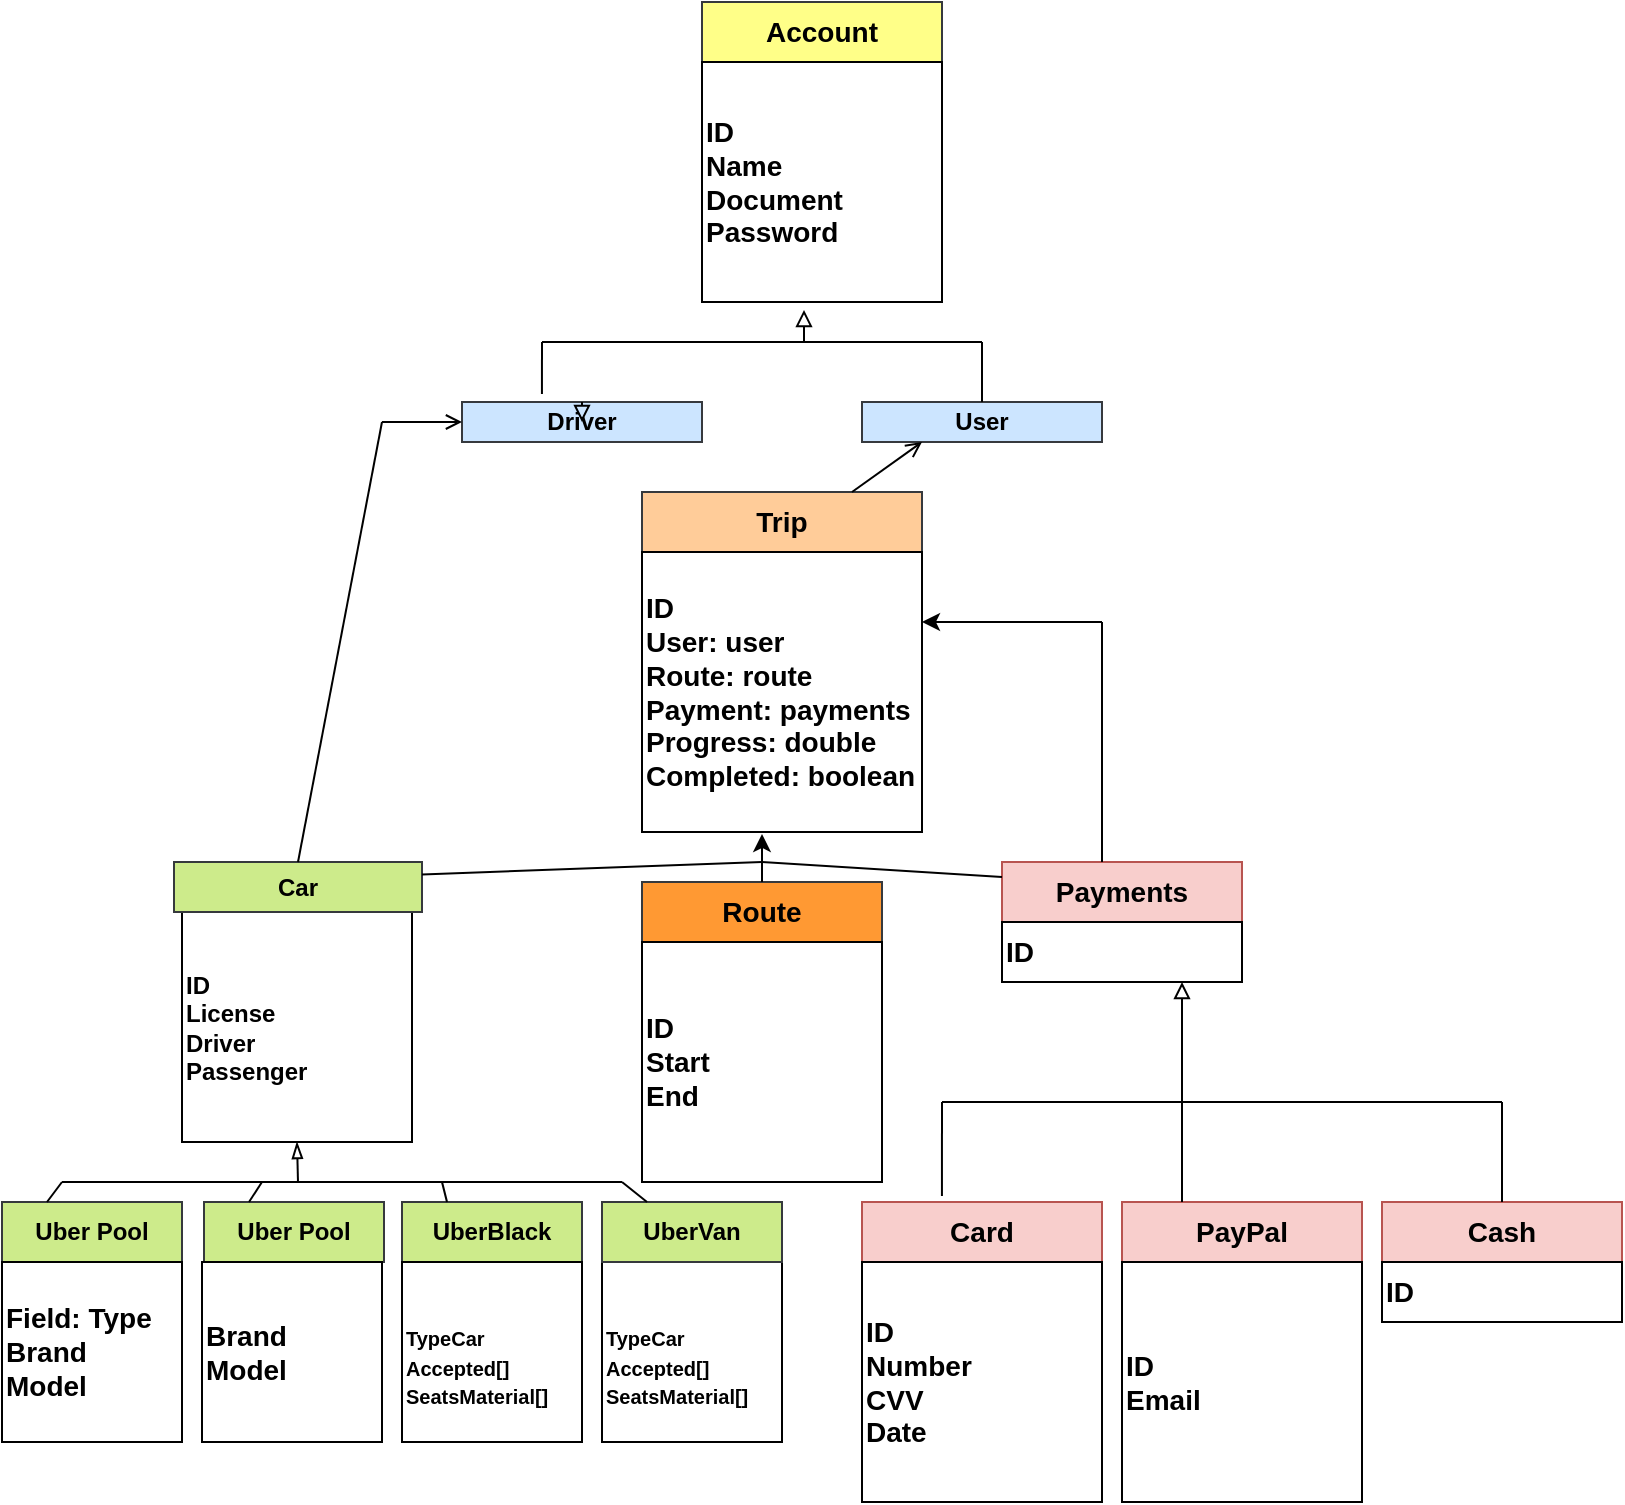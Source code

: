 <mxfile version="12.2.4" pages="1"><diagram id="FGD-bBF7sVps7eSbmCuf" name="Page-1"><mxGraphModel dx="884" dy="655" grid="1" gridSize="10" guides="1" tooltips="1" connect="1" arrows="1" fold="1" page="1" pageScale="1" pageWidth="850" pageHeight="1100" math="0" shadow="0"><root><mxCell id="0"/><mxCell id="1" parent="0"/><mxCell id="2" value="&lt;b&gt;&lt;font style=&quot;font-size: 14px&quot;&gt;Account&lt;/font&gt;&lt;/b&gt;" style="rounded=0;whiteSpace=wrap;html=1;fillColor=#ffff88;strokeColor=#36393d;" parent="1" vertex="1"><mxGeometry x="360" y="10" width="120" height="30" as="geometry"/></mxCell><mxCell id="3" value="&lt;font style=&quot;font-size: 14px&quot;&gt;&lt;b&gt;&lt;span style=&quot;white-space: normal&quot;&gt;ID&lt;/span&gt;&lt;br style=&quot;white-space: normal&quot;&gt;&lt;span style=&quot;white-space: normal&quot;&gt;Name&lt;/span&gt;&lt;br style=&quot;white-space: normal&quot;&gt;&lt;span style=&quot;white-space: normal&quot;&gt;Document&amp;nbsp;&lt;/span&gt;&lt;br style=&quot;white-space: normal&quot;&gt;&lt;span style=&quot;white-space: normal&quot;&gt;Password&lt;/span&gt;&lt;/b&gt;&lt;/font&gt;" style="whiteSpace=wrap;html=1;aspect=fixed;align=left;" parent="1" vertex="1"><mxGeometry x="360" y="40" width="120" height="120" as="geometry"/></mxCell><mxCell id="5" value="&lt;b&gt;Driver&lt;/b&gt;" style="rounded=0;whiteSpace=wrap;html=1;fillColor=#cce5ff;strokeColor=#36393d;" parent="1" vertex="1"><mxGeometry x="240" y="210" width="120" height="20" as="geometry"/></mxCell><mxCell id="8" value="&lt;b&gt;User&lt;/b&gt;" style="rounded=0;whiteSpace=wrap;html=1;fillColor=#cce5ff;strokeColor=#36393d;" parent="1" vertex="1"><mxGeometry x="440" y="210" width="120" height="20" as="geometry"/></mxCell><mxCell id="15" value="Uber Pool" style="rounded=0;whiteSpace=wrap;html=1;align=center;fillColor=#cdeb8b;strokeColor=#36393d;fontStyle=1" parent="1" vertex="1"><mxGeometry x="111" y="610" width="90" height="30" as="geometry"/></mxCell><mxCell id="16" value="&lt;b&gt;&lt;font style=&quot;font-size: 14px&quot;&gt;Brand&lt;/font&gt;&lt;br&gt;&lt;font style=&quot;font-size: 14px&quot;&gt;Model&lt;/font&gt;&lt;/b&gt;" style="whiteSpace=wrap;html=1;aspect=fixed;align=left;" parent="1" vertex="1"><mxGeometry x="110" y="640" width="90" height="90" as="geometry"/></mxCell><mxCell id="28" value="&lt;span style=&quot;font-size: 14px&quot;&gt;&lt;b&gt;Trip&lt;/b&gt;&lt;/span&gt;" style="rounded=0;whiteSpace=wrap;html=1;fillColor=#ffcc99;strokeColor=#36393d;" parent="1" vertex="1"><mxGeometry x="330" y="255" width="140" height="30" as="geometry"/></mxCell><mxCell id="29" value="&lt;font style=&quot;font-size: 14px&quot;&gt;&lt;b&gt;&lt;span style=&quot;white-space: normal&quot;&gt;ID&lt;/span&gt;&lt;br style=&quot;white-space: normal&quot;&gt;&lt;span style=&quot;white-space: normal&quot;&gt;User: user&lt;br&gt;Route: route&lt;br&gt;&lt;/span&gt;Payment: payments&lt;br&gt;Progress: double&lt;br&gt;Completed: boolean&lt;br&gt;&lt;/b&gt;&lt;/font&gt;" style="whiteSpace=wrap;html=1;aspect=fixed;align=left;direction=south;" parent="1" vertex="1"><mxGeometry x="330" y="285" width="140" height="140" as="geometry"/></mxCell><mxCell id="30" value="&lt;span style=&quot;font-size: 14px&quot;&gt;&lt;b&gt;Route&lt;/b&gt;&lt;/span&gt;" style="rounded=0;whiteSpace=wrap;html=1;fillColor=#FF9933;strokeColor=#36393d;" parent="1" vertex="1"><mxGeometry x="330" y="450" width="120" height="30" as="geometry"/></mxCell><mxCell id="31" value="&lt;font style=&quot;font-size: 14px&quot;&gt;&lt;b&gt;&lt;span style=&quot;white-space: normal&quot;&gt;ID&lt;/span&gt;&lt;br style=&quot;white-space: normal&quot;&gt;Start&lt;br style=&quot;white-space: normal&quot;&gt;End&lt;br&gt;&lt;/b&gt;&lt;/font&gt;" style="whiteSpace=wrap;html=1;aspect=fixed;align=left;" parent="1" vertex="1"><mxGeometry x="330" y="480" width="120" height="120" as="geometry"/></mxCell><mxCell id="35" value="&lt;span style=&quot;font-size: 14px&quot;&gt;&lt;b&gt;Payments&lt;/b&gt;&lt;/span&gt;" style="rounded=0;whiteSpace=wrap;html=1;fillColor=#f8cecc;strokeColor=#b85450;" parent="1" vertex="1"><mxGeometry x="510" y="440" width="120" height="30" as="geometry"/></mxCell><mxCell id="36" value="&lt;span style=&quot;font-size: 14px&quot;&gt;&lt;b&gt;ID&lt;/b&gt;&lt;/span&gt;" style="rounded=0;whiteSpace=wrap;html=1;align=left;" parent="1" vertex="1"><mxGeometry x="510" y="470" width="120" height="30" as="geometry"/></mxCell><mxCell id="37" value="&lt;span style=&quot;font-size: 14px&quot;&gt;&lt;b&gt;Cash&lt;/b&gt;&lt;/span&gt;" style="rounded=0;whiteSpace=wrap;html=1;fillColor=#f8cecc;strokeColor=#b85450;" parent="1" vertex="1"><mxGeometry x="700" y="610" width="120" height="30" as="geometry"/></mxCell><mxCell id="38" value="&lt;span style=&quot;font-size: 14px&quot;&gt;&lt;b&gt;PayPal&lt;/b&gt;&lt;/span&gt;" style="rounded=0;whiteSpace=wrap;html=1;fillColor=#f8cecc;strokeColor=#b85450;" parent="1" vertex="1"><mxGeometry x="570" y="610" width="120" height="30" as="geometry"/></mxCell><mxCell id="39" value="&lt;span style=&quot;font-size: 14px&quot;&gt;&lt;b&gt;Card&lt;/b&gt;&lt;/span&gt;" style="rounded=0;whiteSpace=wrap;html=1;fillColor=#f8cecc;strokeColor=#b85450;" parent="1" vertex="1"><mxGeometry x="440" y="610" width="120" height="30" as="geometry"/></mxCell><mxCell id="40" value="&lt;b style=&quot;font-size: 14px&quot;&gt;ID&lt;br&gt;Number&lt;br&gt;CVV&lt;br&gt;Date&lt;/b&gt;" style="whiteSpace=wrap;html=1;aspect=fixed;align=left;" parent="1" vertex="1"><mxGeometry x="440" y="640" width="120" height="120" as="geometry"/></mxCell><mxCell id="41" value="&lt;b style=&quot;font-size: 14px&quot;&gt;ID&lt;br&gt;Email&lt;/b&gt;" style="whiteSpace=wrap;html=1;aspect=fixed;align=left;" parent="1" vertex="1"><mxGeometry x="570" y="640" width="120" height="120" as="geometry"/></mxCell><mxCell id="42" value="&lt;span style=&quot;font-size: 14px&quot;&gt;&lt;b&gt;ID&lt;/b&gt;&lt;/span&gt;" style="rounded=0;whiteSpace=wrap;html=1;align=left;" parent="1" vertex="1"><mxGeometry x="700" y="640" width="120" height="30" as="geometry"/></mxCell><mxCell id="43" style="edgeStyle=orthogonalEdgeStyle;rounded=0;orthogonalLoop=1;jettySize=auto;html=1;exitX=0.5;exitY=0;exitDx=0;exitDy=0;entryX=0.5;entryY=0.5;entryDx=0;entryDy=0;entryPerimeter=0;endArrow=block;endFill=0;" edge="1" parent="1" source="5" target="5"><mxGeometry relative="1" as="geometry"/></mxCell><mxCell id="44" style="edgeStyle=orthogonalEdgeStyle;rounded=0;orthogonalLoop=1;jettySize=auto;html=1;exitX=1;exitY=0.5;exitDx=0;exitDy=0;endArrow=block;endFill=0;" edge="1" parent="1" source="29" target="29"><mxGeometry relative="1" as="geometry"/></mxCell><mxCell id="47" value="UberBlack" style="rounded=0;whiteSpace=wrap;html=1;align=center;fillColor=#cdeb8b;strokeColor=#36393d;fontStyle=1" vertex="1" parent="1"><mxGeometry x="210" y="610" width="90" height="30" as="geometry"/></mxCell><mxCell id="48" value="&lt;b style=&quot;white-space: normal ; font-size: 10px&quot;&gt;&lt;br&gt;TypeCar&lt;br&gt;Accepted[]&lt;br&gt;SeatsMaterial[]&lt;/b&gt;" style="whiteSpace=wrap;html=1;aspect=fixed;align=left;" vertex="1" parent="1"><mxGeometry x="210" y="640" width="90" height="90" as="geometry"/></mxCell><mxCell id="49" value="&lt;b style=&quot;white-space: normal ; font-size: 10px&quot;&gt;&lt;br&gt;TypeCar&lt;br&gt;Accepted[]&lt;br&gt;SeatsMaterial[]&lt;/b&gt;" style="whiteSpace=wrap;html=1;aspect=fixed;align=left;" vertex="1" parent="1"><mxGeometry x="310" y="640" width="90" height="90" as="geometry"/></mxCell><mxCell id="51" value="Uber Pool" style="rounded=0;whiteSpace=wrap;html=1;align=center;fillColor=#cdeb8b;strokeColor=#36393d;fontStyle=1" vertex="1" parent="1"><mxGeometry x="10" y="610" width="90" height="30" as="geometry"/></mxCell><mxCell id="52" value="&lt;b style=&quot;white-space: normal ; font-size: 14px&quot;&gt;Field: Type&lt;br&gt;Brand&lt;br&gt;Model&lt;/b&gt;" style="whiteSpace=wrap;html=1;aspect=fixed;align=left;" vertex="1" parent="1"><mxGeometry x="10" y="640" width="90" height="90" as="geometry"/></mxCell><mxCell id="54" value="UberVan" style="rounded=0;whiteSpace=wrap;html=1;align=center;fillColor=#cdeb8b;strokeColor=#36393d;fontStyle=1" vertex="1" parent="1"><mxGeometry x="310" y="610" width="90" height="30" as="geometry"/></mxCell><mxCell id="56" value="" style="endArrow=classic;html=1;exitX=0.5;exitY=0;exitDx=0;exitDy=0;" edge="1" parent="1" source="30"><mxGeometry width="50" height="50" relative="1" as="geometry"><mxPoint x="350" y="475" as="sourcePoint"/><mxPoint x="390" y="426" as="targetPoint"/></mxGeometry></mxCell><mxCell id="57" value="&lt;b style=&quot;white-space: normal&quot;&gt;ID&lt;br&gt;License&lt;br&gt;Driver&lt;br&gt;Passenger&lt;/b&gt;" style="whiteSpace=wrap;html=1;aspect=fixed;align=left;" vertex="1" parent="1"><mxGeometry x="100" y="465" width="115" height="115" as="geometry"/></mxCell><mxCell id="58" value="&lt;b&gt;Car&lt;/b&gt;" style="rounded=0;whiteSpace=wrap;html=1;fillColor=#cdeb8b;strokeColor=#36393d;" vertex="1" parent="1"><mxGeometry x="96" y="440" width="124" height="25" as="geometry"/></mxCell><mxCell id="61" value="" style="endArrow=none;html=1;entryX=0;entryY=0.25;entryDx=0;entryDy=0;" edge="1" parent="1" target="35"><mxGeometry width="50" height="50" relative="1" as="geometry"><mxPoint x="390" y="440" as="sourcePoint"/><mxPoint x="60" y="780" as="targetPoint"/></mxGeometry></mxCell><mxCell id="62" value="" style="endArrow=none;html=1;exitX=1;exitY=0.25;exitDx=0;exitDy=0;" edge="1" parent="1" source="58"><mxGeometry width="50" height="50" relative="1" as="geometry"><mxPoint x="10" y="830" as="sourcePoint"/><mxPoint x="390" y="440" as="targetPoint"/></mxGeometry></mxCell><mxCell id="64" value="" style="endArrow=none;html=1;" edge="1" parent="1"><mxGeometry width="50" height="50" relative="1" as="geometry"><mxPoint x="40" y="600" as="sourcePoint"/><mxPoint x="320" y="600" as="targetPoint"/></mxGeometry></mxCell><mxCell id="65" value="" style="endArrow=none;html=1;exitX=0.25;exitY=0;exitDx=0;exitDy=0;" edge="1" parent="1" source="51"><mxGeometry width="50" height="50" relative="1" as="geometry"><mxPoint x="10" y="830" as="sourcePoint"/><mxPoint x="40" y="600" as="targetPoint"/></mxGeometry></mxCell><mxCell id="66" value="" style="endArrow=none;html=1;exitX=0.25;exitY=0;exitDx=0;exitDy=0;" edge="1" parent="1" source="15"><mxGeometry width="50" height="50" relative="1" as="geometry"><mxPoint x="10" y="830" as="sourcePoint"/><mxPoint x="140" y="600" as="targetPoint"/></mxGeometry></mxCell><mxCell id="67" value="" style="endArrow=none;html=1;exitX=0.25;exitY=0;exitDx=0;exitDy=0;" edge="1" parent="1" source="47"><mxGeometry width="50" height="50" relative="1" as="geometry"><mxPoint x="10" y="830" as="sourcePoint"/><mxPoint x="230" y="600" as="targetPoint"/></mxGeometry></mxCell><mxCell id="68" value="" style="endArrow=none;html=1;exitX=0.25;exitY=0;exitDx=0;exitDy=0;" edge="1" parent="1" source="54"><mxGeometry width="50" height="50" relative="1" as="geometry"><mxPoint x="10" y="830" as="sourcePoint"/><mxPoint x="320" y="600" as="targetPoint"/></mxGeometry></mxCell><mxCell id="69" value="" style="endArrow=blockThin;html=1;endFill=0;entryX=0.5;entryY=1;entryDx=0;entryDy=0;" edge="1" parent="1" target="57"><mxGeometry width="50" height="50" relative="1" as="geometry"><mxPoint x="158" y="600" as="sourcePoint"/><mxPoint x="60" y="780" as="targetPoint"/></mxGeometry></mxCell><mxCell id="70" value="" style="endArrow=none;html=1;" edge="1" parent="1"><mxGeometry width="50" height="50" relative="1" as="geometry"><mxPoint x="280" y="180" as="sourcePoint"/><mxPoint x="500" y="180" as="targetPoint"/></mxGeometry></mxCell><mxCell id="71" value="" style="endArrow=none;html=1;exitX=0.333;exitY=-0.2;exitDx=0;exitDy=0;exitPerimeter=0;" edge="1" parent="1" source="5"><mxGeometry width="50" height="50" relative="1" as="geometry"><mxPoint x="10" y="830" as="sourcePoint"/><mxPoint x="280" y="180" as="targetPoint"/></mxGeometry></mxCell><mxCell id="72" value="" style="endArrow=none;html=1;exitX=0.5;exitY=0;exitDx=0;exitDy=0;" edge="1" parent="1" source="8"><mxGeometry width="50" height="50" relative="1" as="geometry"><mxPoint x="10" y="830" as="sourcePoint"/><mxPoint x="500" y="180" as="targetPoint"/></mxGeometry></mxCell><mxCell id="73" value="" style="endArrow=block;html=1;endFill=0;entryX=0.425;entryY=1.033;entryDx=0;entryDy=0;entryPerimeter=0;" edge="1" parent="1" target="3"><mxGeometry width="50" height="50" relative="1" as="geometry"><mxPoint x="411" y="180" as="sourcePoint"/><mxPoint x="60" y="780" as="targetPoint"/></mxGeometry></mxCell><mxCell id="74" value="" style="endArrow=none;html=1;" edge="1" parent="1"><mxGeometry width="50" height="50" relative="1" as="geometry"><mxPoint x="480" y="560" as="sourcePoint"/><mxPoint x="760" y="560" as="targetPoint"/></mxGeometry></mxCell><mxCell id="75" value="" style="endArrow=none;html=1;exitX=0.333;exitY=-0.1;exitDx=0;exitDy=0;exitPerimeter=0;" edge="1" parent="1" source="39"><mxGeometry width="50" height="50" relative="1" as="geometry"><mxPoint x="10" y="830" as="sourcePoint"/><mxPoint x="480" y="560" as="targetPoint"/></mxGeometry></mxCell><mxCell id="76" value="" style="endArrow=none;html=1;exitX=0.25;exitY=0;exitDx=0;exitDy=0;" edge="1" parent="1" source="38"><mxGeometry width="50" height="50" relative="1" as="geometry"><mxPoint x="10" y="830" as="sourcePoint"/><mxPoint x="600" y="560" as="targetPoint"/></mxGeometry></mxCell><mxCell id="77" value="" style="endArrow=none;html=1;exitX=0.5;exitY=0;exitDx=0;exitDy=0;" edge="1" parent="1" source="37"><mxGeometry width="50" height="50" relative="1" as="geometry"><mxPoint x="10" y="830" as="sourcePoint"/><mxPoint x="760" y="560" as="targetPoint"/></mxGeometry></mxCell><mxCell id="78" value="" style="endArrow=block;html=1;endFill=0;entryX=0.75;entryY=1;entryDx=0;entryDy=0;" edge="1" parent="1" target="36"><mxGeometry width="50" height="50" relative="1" as="geometry"><mxPoint x="600" y="560" as="sourcePoint"/><mxPoint x="60" y="780" as="targetPoint"/></mxGeometry></mxCell><mxCell id="79" value="" style="endArrow=none;html=1;exitX=0.5;exitY=0;exitDx=0;exitDy=0;" edge="1" parent="1" source="58"><mxGeometry width="50" height="50" relative="1" as="geometry"><mxPoint x="10" y="830" as="sourcePoint"/><mxPoint x="200" y="220" as="targetPoint"/></mxGeometry></mxCell><mxCell id="80" value="" style="endArrow=open;html=1;entryX=0;entryY=0.5;entryDx=0;entryDy=0;endFill=0;" edge="1" parent="1" target="5"><mxGeometry width="50" height="50" relative="1" as="geometry"><mxPoint x="200" y="220" as="sourcePoint"/><mxPoint x="60" y="780" as="targetPoint"/></mxGeometry></mxCell><mxCell id="81" value="" style="endArrow=open;html=1;entryX=0.25;entryY=1;entryDx=0;entryDy=0;exitX=0.75;exitY=0;exitDx=0;exitDy=0;endFill=0;" edge="1" parent="1" source="28" target="8"><mxGeometry width="50" height="50" relative="1" as="geometry"><mxPoint x="10" y="830" as="sourcePoint"/><mxPoint x="60" y="780" as="targetPoint"/></mxGeometry></mxCell><mxCell id="82" value="" style="endArrow=none;html=1;" edge="1" parent="1"><mxGeometry width="50" height="50" relative="1" as="geometry"><mxPoint x="560" y="440" as="sourcePoint"/><mxPoint x="560" y="320" as="targetPoint"/></mxGeometry></mxCell><mxCell id="83" value="" style="endArrow=classic;html=1;entryX=0.25;entryY=0;entryDx=0;entryDy=0;" edge="1" parent="1" target="29"><mxGeometry width="50" height="50" relative="1" as="geometry"><mxPoint x="560" y="320" as="sourcePoint"/><mxPoint x="60" y="780" as="targetPoint"/></mxGeometry></mxCell></root></mxGraphModel></diagram></mxfile>